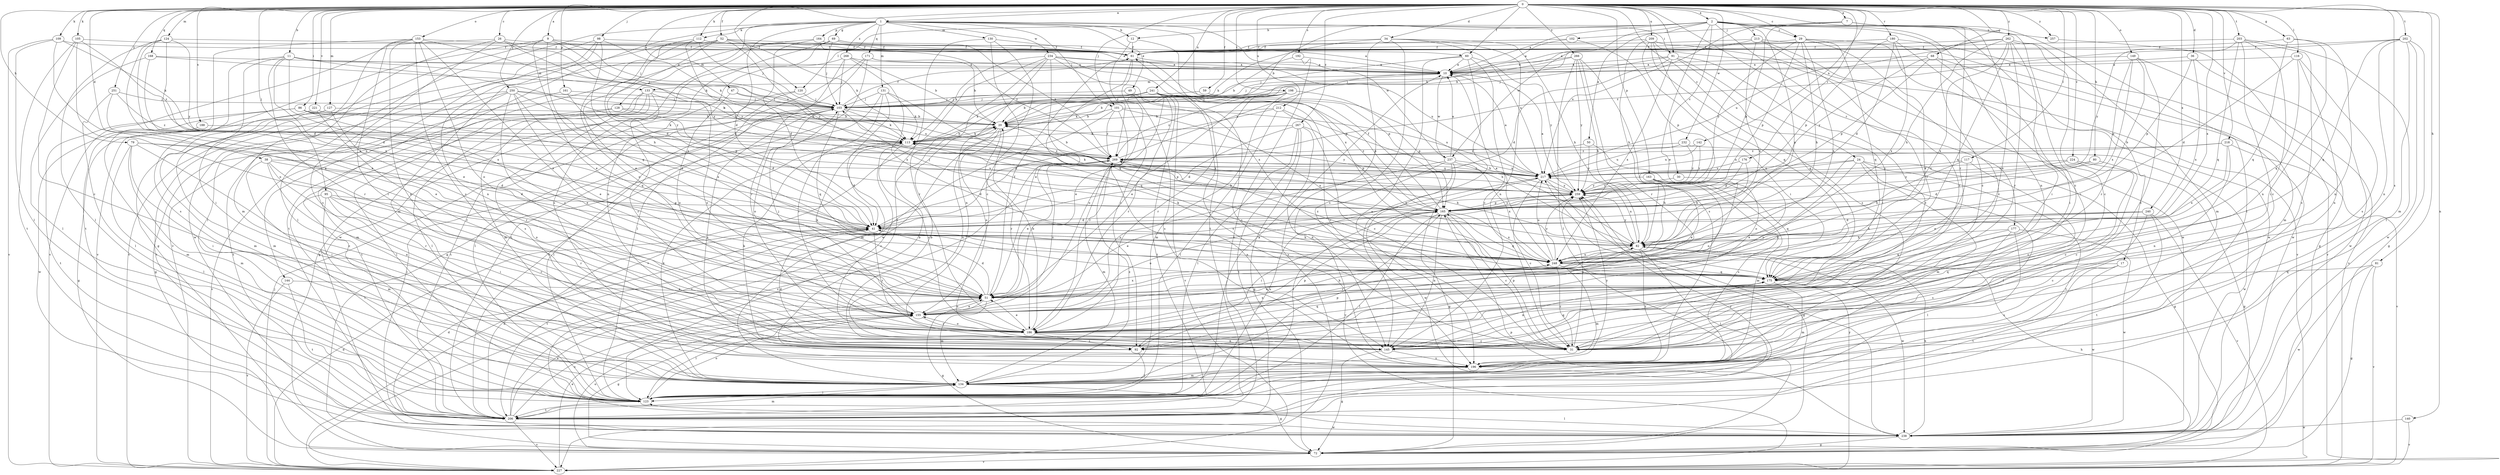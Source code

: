 strict digraph  {
0;
1;
2;
7;
9;
10;
11;
12;
17;
20;
24;
26;
29;
30;
31;
34;
36;
38;
41;
47;
49;
50;
51;
52;
59;
60;
61;
63;
68;
69;
72;
79;
80;
81;
82;
86;
91;
92;
95;
98;
101;
102;
103;
105;
109;
112;
113;
116;
117;
120;
123;
124;
127;
128;
130;
131;
133;
134;
140;
142;
144;
145;
149;
153;
155;
161;
163;
164;
165;
168;
171;
175;
176;
177;
180;
186;
188;
192;
196;
198;
202;
203;
206;
209;
212;
213;
217;
218;
221;
224;
227;
232;
234;
237;
238;
240;
241;
248;
250;
251;
257;
259;
262;
266;
267;
268;
269;
0 -> 1  [label=a];
0 -> 2  [label=a];
0 -> 7  [label=a];
0 -> 9  [label=a];
0 -> 11  [label=b];
0 -> 24  [label=c];
0 -> 26  [label=c];
0 -> 29  [label=c];
0 -> 34  [label=d];
0 -> 36  [label=d];
0 -> 38  [label=d];
0 -> 47  [label=e];
0 -> 52  [label=f];
0 -> 59  [label=f];
0 -> 60  [label=f];
0 -> 63  [label=g];
0 -> 68  [label=g];
0 -> 79  [label=h];
0 -> 80  [label=h];
0 -> 81  [label=h];
0 -> 86  [label=i];
0 -> 91  [label=i];
0 -> 95  [label=j];
0 -> 98  [label=j];
0 -> 101  [label=j];
0 -> 105  [label=k];
0 -> 109  [label=k];
0 -> 112  [label=k];
0 -> 116  [label=l];
0 -> 117  [label=l];
0 -> 120  [label=l];
0 -> 124  [label=m];
0 -> 127  [label=m];
0 -> 140  [label=n];
0 -> 142  [label=n];
0 -> 149  [label=o];
0 -> 153  [label=o];
0 -> 161  [label=p];
0 -> 163  [label=p];
0 -> 168  [label=q];
0 -> 176  [label=r];
0 -> 177  [label=r];
0 -> 180  [label=r];
0 -> 186  [label=r];
0 -> 188  [label=s];
0 -> 192  [label=s];
0 -> 196  [label=s];
0 -> 198  [label=t];
0 -> 202  [label=t];
0 -> 203  [label=t];
0 -> 209  [label=u];
0 -> 212  [label=u];
0 -> 218  [label=v];
0 -> 221  [label=v];
0 -> 224  [label=v];
0 -> 232  [label=w];
0 -> 240  [label=x];
0 -> 241  [label=x];
0 -> 248  [label=x];
0 -> 250  [label=y];
0 -> 251  [label=y];
0 -> 257  [label=y];
0 -> 262  [label=z];
0 -> 266  [label=z];
0 -> 267  [label=z];
1 -> 12  [label=b];
1 -> 41  [label=d];
1 -> 49  [label=e];
1 -> 69  [label=g];
1 -> 91  [label=i];
1 -> 101  [label=j];
1 -> 112  [label=k];
1 -> 128  [label=m];
1 -> 130  [label=m];
1 -> 131  [label=m];
1 -> 144  [label=n];
1 -> 164  [label=p];
1 -> 171  [label=q];
1 -> 227  [label=v];
1 -> 234  [label=w];
1 -> 237  [label=w];
1 -> 248  [label=x];
1 -> 268  [label=z];
2 -> 10  [label=a];
2 -> 12  [label=b];
2 -> 17  [label=b];
2 -> 20  [label=b];
2 -> 29  [label=c];
2 -> 30  [label=c];
2 -> 31  [label=c];
2 -> 50  [label=e];
2 -> 51  [label=e];
2 -> 120  [label=l];
2 -> 145  [label=n];
2 -> 186  [label=r];
2 -> 213  [label=u];
2 -> 237  [label=w];
2 -> 248  [label=x];
2 -> 257  [label=y];
7 -> 31  [label=c];
7 -> 102  [label=j];
7 -> 123  [label=l];
7 -> 155  [label=o];
7 -> 165  [label=p];
7 -> 217  [label=u];
9 -> 51  [label=e];
9 -> 60  [label=f];
9 -> 72  [label=g];
9 -> 103  [label=j];
9 -> 175  [label=q];
9 -> 227  [label=v];
9 -> 269  [label=z];
10 -> 103  [label=j];
10 -> 133  [label=m];
10 -> 237  [label=w];
11 -> 10  [label=a];
11 -> 51  [label=e];
11 -> 92  [label=i];
11 -> 133  [label=m];
11 -> 186  [label=r];
11 -> 196  [label=s];
11 -> 248  [label=x];
11 -> 259  [label=y];
12 -> 61  [label=f];
12 -> 206  [label=t];
12 -> 269  [label=z];
17 -> 175  [label=q];
17 -> 196  [label=s];
17 -> 206  [label=t];
17 -> 238  [label=w];
20 -> 113  [label=k];
20 -> 145  [label=n];
20 -> 155  [label=o];
20 -> 186  [label=r];
20 -> 259  [label=y];
24 -> 72  [label=g];
24 -> 82  [label=h];
24 -> 123  [label=l];
24 -> 134  [label=m];
24 -> 155  [label=o];
24 -> 206  [label=t];
24 -> 217  [label=u];
26 -> 61  [label=f];
26 -> 113  [label=k];
26 -> 123  [label=l];
26 -> 196  [label=s];
26 -> 227  [label=v];
26 -> 259  [label=y];
29 -> 51  [label=e];
29 -> 61  [label=f];
29 -> 82  [label=h];
29 -> 165  [label=p];
29 -> 175  [label=q];
29 -> 238  [label=w];
29 -> 248  [label=x];
29 -> 259  [label=y];
30 -> 51  [label=e];
30 -> 259  [label=y];
31 -> 165  [label=p];
31 -> 259  [label=y];
34 -> 61  [label=f];
34 -> 82  [label=h];
34 -> 113  [label=k];
34 -> 145  [label=n];
34 -> 196  [label=s];
34 -> 217  [label=u];
34 -> 227  [label=v];
36 -> 10  [label=a];
36 -> 165  [label=p];
36 -> 238  [label=w];
36 -> 248  [label=x];
38 -> 41  [label=d];
38 -> 92  [label=i];
38 -> 145  [label=n];
38 -> 155  [label=o];
38 -> 186  [label=r];
38 -> 217  [label=u];
41 -> 82  [label=h];
41 -> 186  [label=r];
41 -> 206  [label=t];
47 -> 103  [label=j];
47 -> 155  [label=o];
47 -> 217  [label=u];
49 -> 31  [label=c];
49 -> 103  [label=j];
49 -> 196  [label=s];
50 -> 155  [label=o];
50 -> 259  [label=y];
50 -> 269  [label=z];
51 -> 41  [label=d];
51 -> 61  [label=f];
51 -> 72  [label=g];
51 -> 113  [label=k];
51 -> 134  [label=m];
51 -> 155  [label=o];
51 -> 248  [label=x];
52 -> 51  [label=e];
52 -> 61  [label=f];
52 -> 113  [label=k];
52 -> 134  [label=m];
52 -> 155  [label=o];
52 -> 238  [label=w];
52 -> 259  [label=y];
52 -> 269  [label=z];
59 -> 82  [label=h];
59 -> 103  [label=j];
60 -> 10  [label=a];
60 -> 31  [label=c];
60 -> 103  [label=j];
60 -> 145  [label=n];
60 -> 196  [label=s];
60 -> 259  [label=y];
61 -> 10  [label=a];
61 -> 51  [label=e];
61 -> 92  [label=i];
61 -> 165  [label=p];
63 -> 61  [label=f];
63 -> 92  [label=i];
63 -> 145  [label=n];
63 -> 175  [label=q];
68 -> 10  [label=a];
68 -> 92  [label=i];
68 -> 134  [label=m];
68 -> 165  [label=p];
68 -> 259  [label=y];
69 -> 10  [label=a];
69 -> 61  [label=f];
69 -> 103  [label=j];
69 -> 145  [label=n];
69 -> 196  [label=s];
69 -> 238  [label=w];
69 -> 269  [label=z];
72 -> 82  [label=h];
72 -> 155  [label=o];
72 -> 165  [label=p];
72 -> 227  [label=v];
79 -> 31  [label=c];
79 -> 41  [label=d];
79 -> 92  [label=i];
79 -> 123  [label=l];
79 -> 134  [label=m];
79 -> 269  [label=z];
80 -> 31  [label=c];
80 -> 41  [label=d];
80 -> 217  [label=u];
81 -> 72  [label=g];
81 -> 175  [label=q];
81 -> 227  [label=v];
81 -> 238  [label=w];
82 -> 20  [label=b];
82 -> 123  [label=l];
82 -> 186  [label=r];
82 -> 196  [label=s];
82 -> 217  [label=u];
82 -> 238  [label=w];
82 -> 248  [label=x];
82 -> 259  [label=y];
86 -> 20  [label=b];
86 -> 41  [label=d];
86 -> 51  [label=e];
86 -> 113  [label=k];
86 -> 206  [label=t];
86 -> 238  [label=w];
91 -> 10  [label=a];
91 -> 31  [label=c];
91 -> 41  [label=d];
91 -> 92  [label=i];
91 -> 103  [label=j];
91 -> 175  [label=q];
91 -> 248  [label=x];
92 -> 20  [label=b];
92 -> 113  [label=k];
92 -> 123  [label=l];
92 -> 165  [label=p];
95 -> 31  [label=c];
95 -> 92  [label=i];
95 -> 123  [label=l];
95 -> 134  [label=m];
95 -> 165  [label=p];
95 -> 186  [label=r];
98 -> 61  [label=f];
98 -> 82  [label=h];
98 -> 113  [label=k];
98 -> 123  [label=l];
98 -> 145  [label=n];
98 -> 227  [label=v];
101 -> 20  [label=b];
101 -> 186  [label=r];
101 -> 217  [label=u];
101 -> 227  [label=v];
101 -> 248  [label=x];
101 -> 269  [label=z];
102 -> 10  [label=a];
102 -> 61  [label=f];
102 -> 165  [label=p];
103 -> 20  [label=b];
103 -> 61  [label=f];
103 -> 113  [label=k];
103 -> 123  [label=l];
103 -> 155  [label=o];
103 -> 175  [label=q];
103 -> 196  [label=s];
105 -> 31  [label=c];
105 -> 61  [label=f];
105 -> 155  [label=o];
105 -> 206  [label=t];
105 -> 269  [label=z];
109 -> 51  [label=e];
109 -> 61  [label=f];
109 -> 113  [label=k];
109 -> 123  [label=l];
109 -> 227  [label=v];
112 -> 41  [label=d];
112 -> 61  [label=f];
112 -> 103  [label=j];
112 -> 248  [label=x];
112 -> 259  [label=y];
113 -> 20  [label=b];
113 -> 31  [label=c];
113 -> 41  [label=d];
113 -> 165  [label=p];
113 -> 186  [label=r];
113 -> 269  [label=z];
116 -> 10  [label=a];
116 -> 41  [label=d];
116 -> 145  [label=n];
116 -> 175  [label=q];
116 -> 196  [label=s];
117 -> 31  [label=c];
117 -> 51  [label=e];
117 -> 82  [label=h];
117 -> 217  [label=u];
120 -> 103  [label=j];
120 -> 123  [label=l];
120 -> 206  [label=t];
123 -> 10  [label=a];
123 -> 155  [label=o];
123 -> 206  [label=t];
123 -> 217  [label=u];
124 -> 41  [label=d];
124 -> 51  [label=e];
124 -> 61  [label=f];
124 -> 123  [label=l];
124 -> 248  [label=x];
124 -> 259  [label=y];
127 -> 20  [label=b];
127 -> 72  [label=g];
127 -> 134  [label=m];
127 -> 186  [label=r];
128 -> 20  [label=b];
128 -> 41  [label=d];
128 -> 123  [label=l];
128 -> 227  [label=v];
130 -> 31  [label=c];
130 -> 61  [label=f];
130 -> 123  [label=l];
130 -> 238  [label=w];
131 -> 103  [label=j];
131 -> 113  [label=k];
131 -> 134  [label=m];
131 -> 175  [label=q];
131 -> 186  [label=r];
131 -> 206  [label=t];
133 -> 103  [label=j];
133 -> 123  [label=l];
133 -> 134  [label=m];
133 -> 155  [label=o];
133 -> 186  [label=r];
133 -> 196  [label=s];
133 -> 206  [label=t];
134 -> 72  [label=g];
134 -> 113  [label=k];
134 -> 123  [label=l];
134 -> 165  [label=p];
134 -> 269  [label=z];
140 -> 227  [label=v];
140 -> 238  [label=w];
142 -> 217  [label=u];
142 -> 259  [label=y];
142 -> 269  [label=z];
144 -> 51  [label=e];
144 -> 206  [label=t];
144 -> 227  [label=v];
145 -> 20  [label=b];
145 -> 41  [label=d];
145 -> 72  [label=g];
145 -> 175  [label=q];
145 -> 196  [label=s];
149 -> 10  [label=a];
149 -> 31  [label=c];
149 -> 165  [label=p];
149 -> 186  [label=r];
149 -> 227  [label=v];
149 -> 248  [label=x];
153 -> 31  [label=c];
153 -> 51  [label=e];
153 -> 61  [label=f];
153 -> 92  [label=i];
153 -> 134  [label=m];
153 -> 145  [label=n];
153 -> 155  [label=o];
153 -> 206  [label=t];
153 -> 217  [label=u];
155 -> 51  [label=e];
155 -> 72  [label=g];
155 -> 82  [label=h];
155 -> 103  [label=j];
155 -> 123  [label=l];
155 -> 186  [label=r];
161 -> 103  [label=j];
161 -> 206  [label=t];
161 -> 248  [label=x];
163 -> 51  [label=e];
163 -> 134  [label=m];
163 -> 155  [label=o];
163 -> 175  [label=q];
163 -> 196  [label=s];
163 -> 259  [label=y];
164 -> 10  [label=a];
164 -> 41  [label=d];
164 -> 61  [label=f];
164 -> 206  [label=t];
165 -> 31  [label=c];
165 -> 41  [label=d];
165 -> 61  [label=f];
165 -> 92  [label=i];
165 -> 103  [label=j];
165 -> 123  [label=l];
165 -> 145  [label=n];
165 -> 155  [label=o];
165 -> 175  [label=q];
165 -> 248  [label=x];
165 -> 259  [label=y];
168 -> 10  [label=a];
168 -> 41  [label=d];
168 -> 103  [label=j];
168 -> 123  [label=l];
171 -> 10  [label=a];
171 -> 20  [label=b];
171 -> 72  [label=g];
171 -> 123  [label=l];
171 -> 206  [label=t];
175 -> 51  [label=e];
175 -> 134  [label=m];
175 -> 145  [label=n];
176 -> 82  [label=h];
176 -> 165  [label=p];
176 -> 217  [label=u];
177 -> 82  [label=h];
177 -> 123  [label=l];
177 -> 175  [label=q];
177 -> 196  [label=s];
177 -> 238  [label=w];
180 -> 10  [label=a];
180 -> 31  [label=c];
180 -> 41  [label=d];
180 -> 61  [label=f];
180 -> 165  [label=p];
180 -> 227  [label=v];
180 -> 248  [label=x];
186 -> 20  [label=b];
186 -> 31  [label=c];
186 -> 51  [label=e];
186 -> 92  [label=i];
186 -> 145  [label=n];
186 -> 155  [label=o];
186 -> 175  [label=q];
186 -> 248  [label=x];
188 -> 113  [label=k];
188 -> 134  [label=m];
192 -> 10  [label=a];
192 -> 20  [label=b];
192 -> 206  [label=t];
196 -> 134  [label=m];
196 -> 259  [label=y];
198 -> 20  [label=b];
198 -> 51  [label=e];
198 -> 103  [label=j];
198 -> 113  [label=k];
198 -> 134  [label=m];
198 -> 165  [label=p];
198 -> 186  [label=r];
198 -> 269  [label=z];
202 -> 61  [label=f];
202 -> 72  [label=g];
202 -> 134  [label=m];
202 -> 145  [label=n];
202 -> 175  [label=q];
202 -> 238  [label=w];
202 -> 269  [label=z];
203 -> 31  [label=c];
203 -> 61  [label=f];
203 -> 123  [label=l];
203 -> 145  [label=n];
203 -> 175  [label=q];
203 -> 196  [label=s];
203 -> 259  [label=y];
206 -> 41  [label=d];
206 -> 51  [label=e];
206 -> 134  [label=m];
206 -> 155  [label=o];
206 -> 227  [label=v];
206 -> 238  [label=w];
206 -> 259  [label=y];
206 -> 269  [label=z];
209 -> 61  [label=f];
209 -> 82  [label=h];
209 -> 92  [label=i];
209 -> 175  [label=q];
209 -> 196  [label=s];
209 -> 227  [label=v];
209 -> 238  [label=w];
212 -> 20  [label=b];
212 -> 31  [label=c];
212 -> 41  [label=d];
212 -> 82  [label=h];
212 -> 123  [label=l];
213 -> 20  [label=b];
213 -> 31  [label=c];
213 -> 61  [label=f];
213 -> 186  [label=r];
213 -> 238  [label=w];
213 -> 248  [label=x];
217 -> 10  [label=a];
217 -> 31  [label=c];
217 -> 72  [label=g];
217 -> 113  [label=k];
217 -> 123  [label=l];
217 -> 259  [label=y];
217 -> 269  [label=z];
218 -> 145  [label=n];
218 -> 217  [label=u];
218 -> 227  [label=v];
218 -> 248  [label=x];
218 -> 269  [label=z];
221 -> 20  [label=b];
221 -> 134  [label=m];
221 -> 186  [label=r];
224 -> 31  [label=c];
224 -> 72  [label=g];
224 -> 217  [label=u];
224 -> 259  [label=y];
227 -> 41  [label=d];
227 -> 51  [label=e];
227 -> 103  [label=j];
227 -> 259  [label=y];
232 -> 217  [label=u];
232 -> 238  [label=w];
232 -> 259  [label=y];
232 -> 269  [label=z];
234 -> 10  [label=a];
234 -> 113  [label=k];
234 -> 145  [label=n];
234 -> 165  [label=p];
234 -> 175  [label=q];
234 -> 186  [label=r];
234 -> 217  [label=u];
234 -> 227  [label=v];
234 -> 248  [label=x];
237 -> 10  [label=a];
237 -> 72  [label=g];
237 -> 155  [label=o];
237 -> 217  [label=u];
237 -> 227  [label=v];
237 -> 238  [label=w];
237 -> 248  [label=x];
238 -> 41  [label=d];
238 -> 72  [label=g];
238 -> 82  [label=h];
238 -> 103  [label=j];
238 -> 123  [label=l];
238 -> 217  [label=u];
240 -> 31  [label=c];
240 -> 41  [label=d];
240 -> 82  [label=h];
240 -> 206  [label=t];
240 -> 227  [label=v];
240 -> 248  [label=x];
241 -> 20  [label=b];
241 -> 31  [label=c];
241 -> 51  [label=e];
241 -> 103  [label=j];
241 -> 113  [label=k];
241 -> 155  [label=o];
241 -> 165  [label=p];
241 -> 186  [label=r];
241 -> 196  [label=s];
241 -> 206  [label=t];
241 -> 227  [label=v];
248 -> 10  [label=a];
248 -> 31  [label=c];
248 -> 113  [label=k];
248 -> 134  [label=m];
248 -> 175  [label=q];
248 -> 217  [label=u];
248 -> 259  [label=y];
248 -> 269  [label=z];
250 -> 20  [label=b];
250 -> 51  [label=e];
250 -> 72  [label=g];
250 -> 103  [label=j];
250 -> 134  [label=m];
250 -> 155  [label=o];
250 -> 165  [label=p];
250 -> 175  [label=q];
250 -> 206  [label=t];
251 -> 51  [label=e];
251 -> 103  [label=j];
251 -> 123  [label=l];
251 -> 269  [label=z];
257 -> 72  [label=g];
259 -> 10  [label=a];
259 -> 51  [label=e];
259 -> 113  [label=k];
259 -> 165  [label=p];
262 -> 20  [label=b];
262 -> 31  [label=c];
262 -> 61  [label=f];
262 -> 82  [label=h];
262 -> 92  [label=i];
262 -> 134  [label=m];
262 -> 175  [label=q];
262 -> 186  [label=r];
262 -> 217  [label=u];
262 -> 248  [label=x];
266 -> 10  [label=a];
266 -> 82  [label=h];
266 -> 103  [label=j];
266 -> 123  [label=l];
266 -> 186  [label=r];
266 -> 196  [label=s];
266 -> 259  [label=y];
267 -> 41  [label=d];
267 -> 72  [label=g];
267 -> 113  [label=k];
267 -> 123  [label=l];
267 -> 145  [label=n];
267 -> 165  [label=p];
267 -> 206  [label=t];
268 -> 10  [label=a];
268 -> 20  [label=b];
268 -> 72  [label=g];
268 -> 103  [label=j];
268 -> 186  [label=r];
268 -> 248  [label=x];
269 -> 10  [label=a];
269 -> 20  [label=b];
269 -> 41  [label=d];
269 -> 51  [label=e];
269 -> 82  [label=h];
269 -> 134  [label=m];
269 -> 145  [label=n];
269 -> 155  [label=o];
269 -> 217  [label=u];
}
